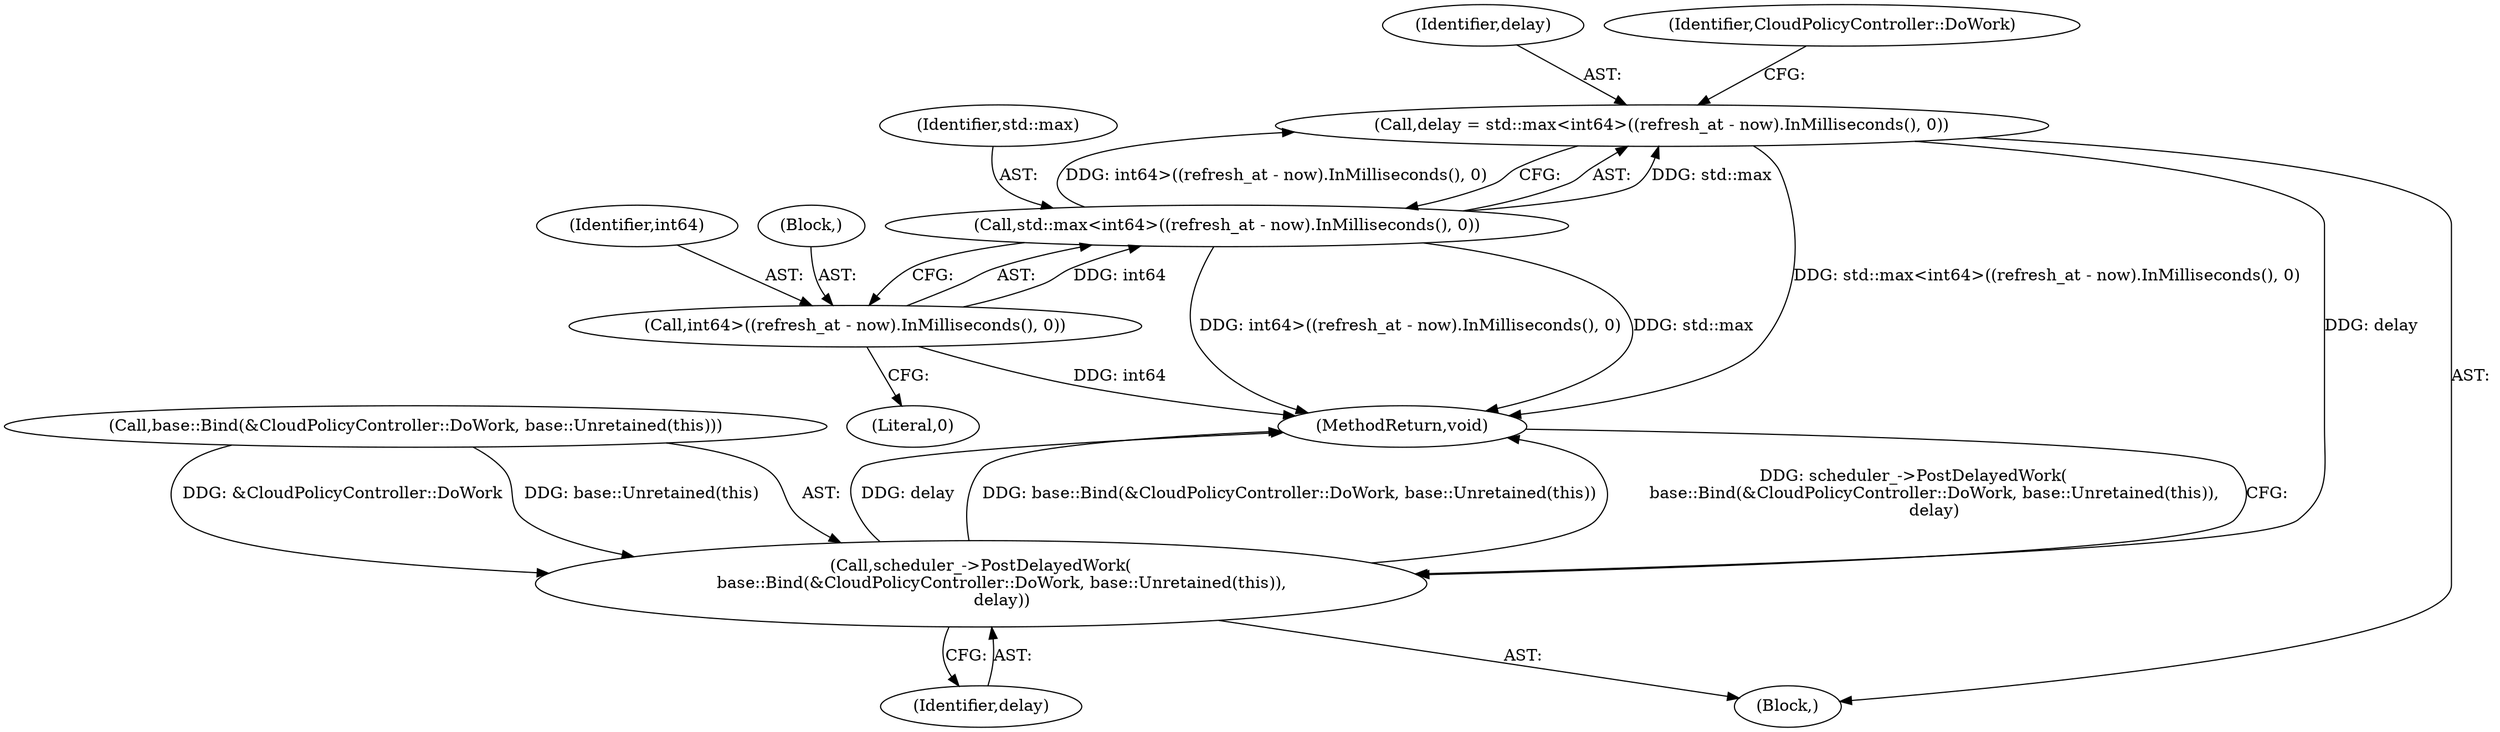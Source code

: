 digraph "0_Chrome_244c78b3f737f2cacab2d212801b0524cbcc3a7b_4@integer" {
"1000202" [label="(Call,delay = std::max<int64>((refresh_at - now).InMilliseconds(), 0))"];
"1000204" [label="(Call,std::max<int64>((refresh_at - now).InMilliseconds(), 0))"];
"1000206" [label="(Call,int64>((refresh_at - now).InMilliseconds(), 0))"];
"1000211" [label="(Call,scheduler_->PostDelayedWork(\n        base::Bind(&CloudPolicyController::DoWork, base::Unretained(this)),\n        delay))"];
"1000200" [label="(Block,)"];
"1000202" [label="(Call,delay = std::max<int64>((refresh_at - now).InMilliseconds(), 0))"];
"1000206" [label="(Call,int64>((refresh_at - now).InMilliseconds(), 0))"];
"1000212" [label="(Call,base::Bind(&CloudPolicyController::DoWork, base::Unretained(this)))"];
"1000218" [label="(MethodReturn,void)"];
"1000204" [label="(Call,std::max<int64>((refresh_at - now).InMilliseconds(), 0))"];
"1000207" [label="(Identifier,int64)"];
"1000210" [label="(Literal,0)"];
"1000203" [label="(Identifier,delay)"];
"1000217" [label="(Identifier,delay)"];
"1000214" [label="(Identifier,CloudPolicyController::DoWork)"];
"1000208" [label="(Block,)"];
"1000205" [label="(Identifier,std::max)"];
"1000211" [label="(Call,scheduler_->PostDelayedWork(\n        base::Bind(&CloudPolicyController::DoWork, base::Unretained(this)),\n        delay))"];
"1000202" -> "1000200"  [label="AST: "];
"1000202" -> "1000204"  [label="CFG: "];
"1000203" -> "1000202"  [label="AST: "];
"1000204" -> "1000202"  [label="AST: "];
"1000214" -> "1000202"  [label="CFG: "];
"1000202" -> "1000218"  [label="DDG: std::max<int64>((refresh_at - now).InMilliseconds(), 0)"];
"1000204" -> "1000202"  [label="DDG: std::max"];
"1000204" -> "1000202"  [label="DDG: int64>((refresh_at - now).InMilliseconds(), 0)"];
"1000202" -> "1000211"  [label="DDG: delay"];
"1000204" -> "1000206"  [label="CFG: "];
"1000205" -> "1000204"  [label="AST: "];
"1000206" -> "1000204"  [label="AST: "];
"1000204" -> "1000218"  [label="DDG: int64>((refresh_at - now).InMilliseconds(), 0)"];
"1000204" -> "1000218"  [label="DDG: std::max"];
"1000206" -> "1000204"  [label="DDG: int64"];
"1000206" -> "1000210"  [label="CFG: "];
"1000207" -> "1000206"  [label="AST: "];
"1000208" -> "1000206"  [label="AST: "];
"1000206" -> "1000218"  [label="DDG: int64"];
"1000211" -> "1000200"  [label="AST: "];
"1000211" -> "1000217"  [label="CFG: "];
"1000212" -> "1000211"  [label="AST: "];
"1000217" -> "1000211"  [label="AST: "];
"1000218" -> "1000211"  [label="CFG: "];
"1000211" -> "1000218"  [label="DDG: delay"];
"1000211" -> "1000218"  [label="DDG: base::Bind(&CloudPolicyController::DoWork, base::Unretained(this))"];
"1000211" -> "1000218"  [label="DDG: scheduler_->PostDelayedWork(\n        base::Bind(&CloudPolicyController::DoWork, base::Unretained(this)),\n        delay)"];
"1000212" -> "1000211"  [label="DDG: &CloudPolicyController::DoWork"];
"1000212" -> "1000211"  [label="DDG: base::Unretained(this)"];
}
